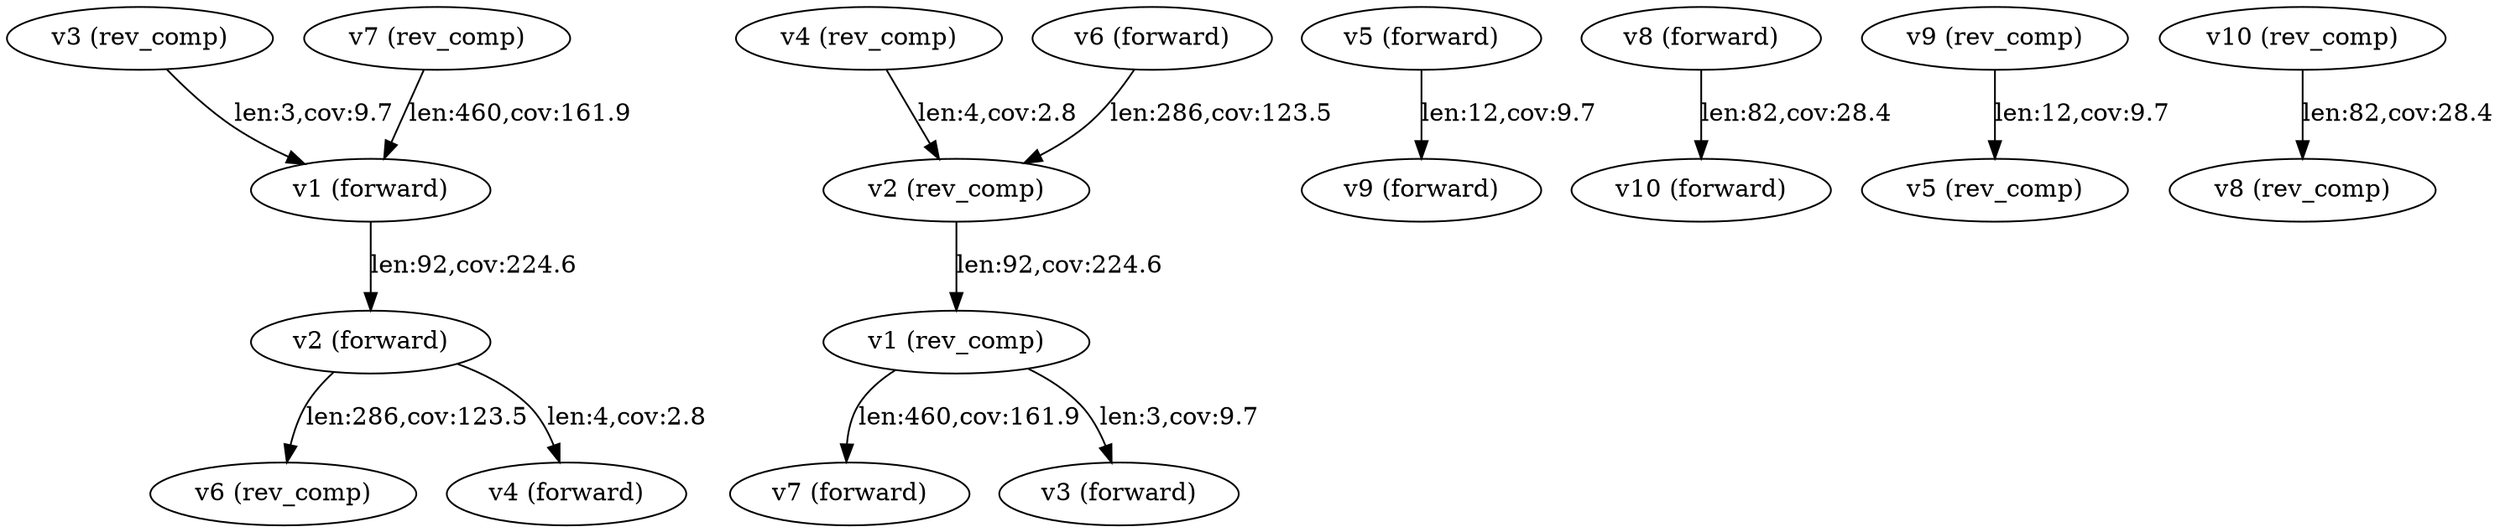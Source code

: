 strict digraph  {
"v1 (forward)";
"v2 (forward)";
"v1 (rev_comp)";
"v7 (forward)";
"v3 (forward)";
"v6 (rev_comp)";
"v4 (forward)";
"v2 (rev_comp)";
"v3 (rev_comp)";
"v4 (rev_comp)";
"v5 (forward)";
"v9 (forward)";
"v6 (forward)";
"v7 (rev_comp)";
"v8 (forward)";
"v10 (forward)";
"v9 (rev_comp)";
"v5 (rev_comp)";
"v10 (rev_comp)";
"v8 (rev_comp)";
"v1 (forward)" -> "v2 (forward)"  [label="len:92,cov:224.6"];
"v2 (forward)" -> "v6 (rev_comp)"  [label="len:286,cov:123.5"];
"v2 (forward)" -> "v4 (forward)"  [label="len:4,cov:2.8"];
"v1 (rev_comp)" -> "v7 (forward)"  [label="len:460,cov:161.9"];
"v1 (rev_comp)" -> "v3 (forward)"  [label="len:3,cov:9.7"];
"v2 (rev_comp)" -> "v1 (rev_comp)"  [label="len:92,cov:224.6"];
"v3 (rev_comp)" -> "v1 (forward)"  [label="len:3,cov:9.7"];
"v4 (rev_comp)" -> "v2 (rev_comp)"  [label="len:4,cov:2.8"];
"v5 (forward)" -> "v9 (forward)"  [label="len:12,cov:9.7"];
"v6 (forward)" -> "v2 (rev_comp)"  [label="len:286,cov:123.5"];
"v7 (rev_comp)" -> "v1 (forward)"  [label="len:460,cov:161.9"];
"v8 (forward)" -> "v10 (forward)"  [label="len:82,cov:28.4"];
"v9 (rev_comp)" -> "v5 (rev_comp)"  [label="len:12,cov:9.7"];
"v10 (rev_comp)" -> "v8 (rev_comp)"  [label="len:82,cov:28.4"];
}
